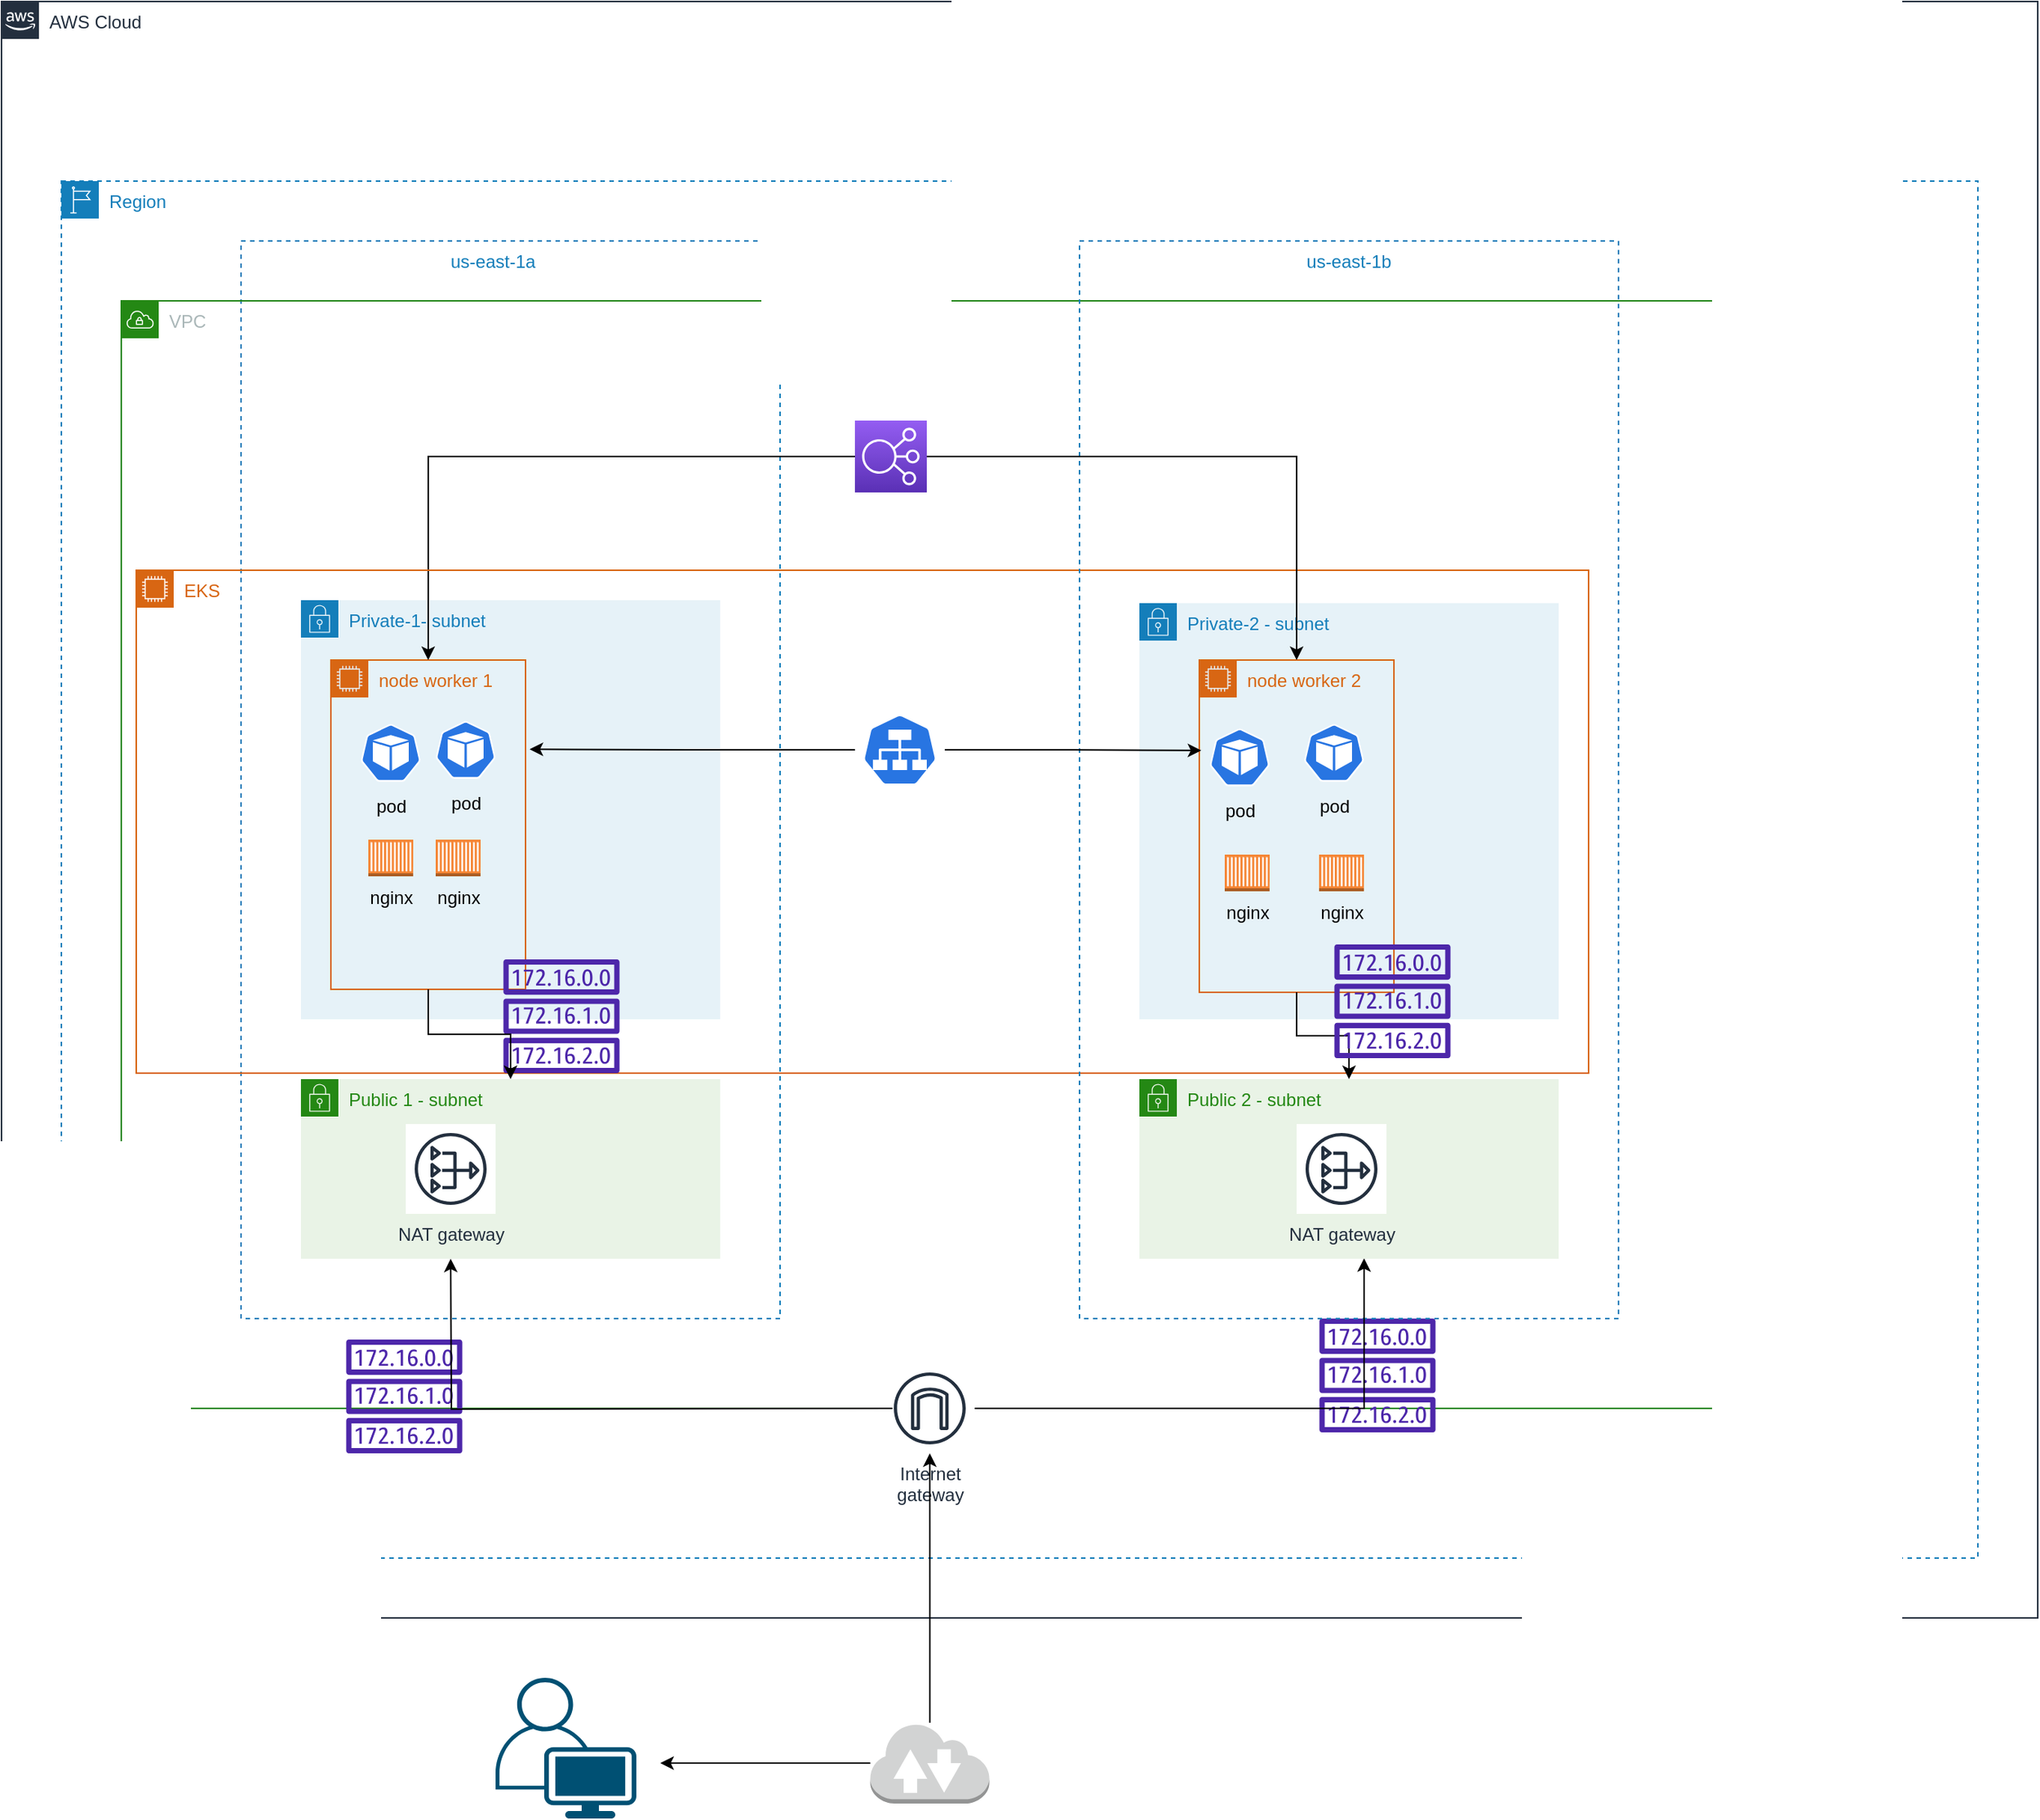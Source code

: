 <mxfile version="21.6.5" type="device">
  <diagram name="Página-1" id="lAUPF_eYJD9s_3QSneo4">
    <mxGraphModel dx="1529" dy="781" grid="1" gridSize="10" guides="1" tooltips="1" connect="1" arrows="1" fold="1" page="1" pageScale="1" pageWidth="827" pageHeight="1169" math="0" shadow="0">
      <root>
        <mxCell id="0" />
        <mxCell id="1" parent="0" />
        <mxCell id="80N_cRb_uYNAviKP2pO8-1" value="AWS Cloud" style="points=[[0,0],[0.25,0],[0.5,0],[0.75,0],[1,0],[1,0.25],[1,0.5],[1,0.75],[1,1],[0.75,1],[0.5,1],[0.25,1],[0,1],[0,0.75],[0,0.5],[0,0.25]];outlineConnect=0;gradientColor=none;html=1;whiteSpace=wrap;fontSize=12;fontStyle=0;container=1;pointerEvents=0;collapsible=0;recursiveResize=0;shape=mxgraph.aws4.group;grIcon=mxgraph.aws4.group_aws_cloud_alt;strokeColor=#232F3E;fillColor=none;verticalAlign=top;align=left;spacingLeft=30;fontColor=#232F3E;dashed=0;" parent="1" vertex="1">
          <mxGeometry x="40" y="40" width="1360" height="1080" as="geometry" />
        </mxCell>
        <mxCell id="80N_cRb_uYNAviKP2pO8-4" value="Region" style="points=[[0,0],[0.25,0],[0.5,0],[0.75,0],[1,0],[1,0.25],[1,0.5],[1,0.75],[1,1],[0.75,1],[0.5,1],[0.25,1],[0,1],[0,0.75],[0,0.5],[0,0.25]];outlineConnect=0;gradientColor=none;html=1;whiteSpace=wrap;fontSize=12;fontStyle=0;container=1;pointerEvents=0;collapsible=0;recursiveResize=0;shape=mxgraph.aws4.group;grIcon=mxgraph.aws4.group_region;strokeColor=#147EBA;fillColor=none;verticalAlign=top;align=left;spacingLeft=30;fontColor=#147EBA;dashed=1;" parent="80N_cRb_uYNAviKP2pO8-1" vertex="1">
          <mxGeometry x="40" y="120" width="1280" height="920" as="geometry" />
        </mxCell>
        <mxCell id="80N_cRb_uYNAviKP2pO8-5" value="us-east-1a&lt;span style=&quot;white-space: pre;&quot;&gt;&#x9;&lt;/span&gt;" style="fillColor=none;strokeColor=#147EBA;dashed=1;verticalAlign=top;fontStyle=0;fontColor=#147EBA;whiteSpace=wrap;html=1;" parent="80N_cRb_uYNAviKP2pO8-4" vertex="1">
          <mxGeometry x="120" y="40" width="360" height="720" as="geometry" />
        </mxCell>
        <mxCell id="80N_cRb_uYNAviKP2pO8-2" value="VPC" style="points=[[0,0],[0.25,0],[0.5,0],[0.75,0],[1,0],[1,0.25],[1,0.5],[1,0.75],[1,1],[0.75,1],[0.5,1],[0.25,1],[0,1],[0,0.75],[0,0.5],[0,0.25]];outlineConnect=0;gradientColor=none;html=1;whiteSpace=wrap;fontSize=12;fontStyle=0;container=1;pointerEvents=0;collapsible=0;recursiveResize=0;shape=mxgraph.aws4.group;grIcon=mxgraph.aws4.group_vpc;strokeColor=#248814;fillColor=none;verticalAlign=top;align=left;spacingLeft=30;fontColor=#AAB7B8;dashed=0;" parent="80N_cRb_uYNAviKP2pO8-4" vertex="1">
          <mxGeometry x="40" y="80" width="1150" height="740" as="geometry" />
        </mxCell>
        <mxCell id="4S3UJQU2cWQskrLxN0cE-4" value="Private-1- subnet" style="points=[[0,0],[0.25,0],[0.5,0],[0.75,0],[1,0],[1,0.25],[1,0.5],[1,0.75],[1,1],[0.75,1],[0.5,1],[0.25,1],[0,1],[0,0.75],[0,0.5],[0,0.25]];outlineConnect=0;gradientColor=none;html=1;whiteSpace=wrap;fontSize=12;fontStyle=0;container=1;pointerEvents=0;collapsible=0;recursiveResize=0;shape=mxgraph.aws4.group;grIcon=mxgraph.aws4.group_security_group;grStroke=0;strokeColor=#147EBA;fillColor=#E6F2F8;verticalAlign=top;align=left;spacingLeft=30;fontColor=#147EBA;dashed=0;" vertex="1" parent="80N_cRb_uYNAviKP2pO8-2">
          <mxGeometry x="120" y="200" width="280" height="280" as="geometry" />
        </mxCell>
        <mxCell id="4S3UJQU2cWQskrLxN0cE-6" value="node worker 1" style="points=[[0,0],[0.25,0],[0.5,0],[0.75,0],[1,0],[1,0.25],[1,0.5],[1,0.75],[1,1],[0.75,1],[0.5,1],[0.25,1],[0,1],[0,0.75],[0,0.5],[0,0.25]];outlineConnect=0;gradientColor=none;html=1;whiteSpace=wrap;fontSize=12;fontStyle=0;container=1;pointerEvents=0;collapsible=0;recursiveResize=0;shape=mxgraph.aws4.group;grIcon=mxgraph.aws4.group_ec2_instance_contents;strokeColor=#D86613;fillColor=none;verticalAlign=top;align=left;spacingLeft=30;fontColor=#D86613;dashed=0;" vertex="1" parent="4S3UJQU2cWQskrLxN0cE-4">
          <mxGeometry x="20" y="40" width="130" height="220" as="geometry" />
        </mxCell>
        <mxCell id="4S3UJQU2cWQskrLxN0cE-9" value="pod" style="sketch=0;html=1;dashed=0;whitespace=wrap;fillColor=#2875E2;strokeColor=#ffffff;points=[[0.005,0.63,0],[0.1,0.2,0],[0.9,0.2,0],[0.5,0,0],[0.995,0.63,0],[0.72,0.99,0],[0.5,1,0],[0.28,0.99,0]];verticalLabelPosition=bottom;align=center;verticalAlign=top;shape=mxgraph.kubernetes.icon;prIcon=pod" vertex="1" parent="4S3UJQU2cWQskrLxN0cE-6">
          <mxGeometry x="70" y="38" width="40" height="44" as="geometry" />
        </mxCell>
        <mxCell id="4S3UJQU2cWQskrLxN0cE-17" value="nginx" style="outlineConnect=0;dashed=0;verticalLabelPosition=bottom;verticalAlign=top;align=center;html=1;shape=mxgraph.aws3.ec2_compute_container;fillColor=#F58534;gradientColor=none;" vertex="1" parent="4S3UJQU2cWQskrLxN0cE-6">
          <mxGeometry x="70" y="120" width="30" height="24.5" as="geometry" />
        </mxCell>
        <mxCell id="4S3UJQU2cWQskrLxN0cE-26" style="edgeStyle=orthogonalEdgeStyle;rounded=0;orthogonalLoop=1;jettySize=auto;html=1;entryX=1.021;entryY=0.271;entryDx=0;entryDy=0;entryPerimeter=0;" edge="1" parent="80N_cRb_uYNAviKP2pO8-2" source="4S3UJQU2cWQskrLxN0cE-13" target="4S3UJQU2cWQskrLxN0cE-6">
          <mxGeometry relative="1" as="geometry" />
        </mxCell>
        <mxCell id="4S3UJQU2cWQskrLxN0cE-13" value="" style="sketch=0;html=1;dashed=0;whitespace=wrap;fillColor=#2875E2;strokeColor=#ffffff;points=[[0.005,0.63,0],[0.1,0.2,0],[0.9,0.2,0],[0.5,0,0],[0.995,0.63,0],[0.72,0.99,0],[0.5,1,0],[0.28,0.99,0]];verticalLabelPosition=bottom;align=center;verticalAlign=top;shape=mxgraph.kubernetes.icon;prIcon=svc" vertex="1" parent="80N_cRb_uYNAviKP2pO8-2">
          <mxGeometry x="490" y="276" width="60" height="48" as="geometry" />
        </mxCell>
        <mxCell id="4S3UJQU2cWQskrLxN0cE-28" style="edgeStyle=orthogonalEdgeStyle;rounded=0;orthogonalLoop=1;jettySize=auto;html=1;entryX=0.5;entryY=0;entryDx=0;entryDy=0;" edge="1" parent="80N_cRb_uYNAviKP2pO8-2" source="4S3UJQU2cWQskrLxN0cE-1" target="4S3UJQU2cWQskrLxN0cE-6">
          <mxGeometry relative="1" as="geometry" />
        </mxCell>
        <mxCell id="4S3UJQU2cWQskrLxN0cE-1" value="" style="sketch=0;points=[[0,0,0],[0.25,0,0],[0.5,0,0],[0.75,0,0],[1,0,0],[0,1,0],[0.25,1,0],[0.5,1,0],[0.75,1,0],[1,1,0],[0,0.25,0],[0,0.5,0],[0,0.75,0],[1,0.25,0],[1,0.5,0],[1,0.75,0]];outlineConnect=0;fontColor=#232F3E;gradientColor=#945DF2;gradientDirection=north;fillColor=#5A30B5;strokeColor=#ffffff;dashed=0;verticalLabelPosition=bottom;verticalAlign=top;align=center;html=1;fontSize=12;fontStyle=0;aspect=fixed;shape=mxgraph.aws4.resourceIcon;resIcon=mxgraph.aws4.elastic_load_balancing;" vertex="1" parent="80N_cRb_uYNAviKP2pO8-2">
          <mxGeometry x="490" y="80" width="48" height="48" as="geometry" />
        </mxCell>
        <mxCell id="4S3UJQU2cWQskrLxN0cE-31" value="Public 1 - subnet" style="points=[[0,0],[0.25,0],[0.5,0],[0.75,0],[1,0],[1,0.25],[1,0.5],[1,0.75],[1,1],[0.75,1],[0.5,1],[0.25,1],[0,1],[0,0.75],[0,0.5],[0,0.25]];outlineConnect=0;gradientColor=none;html=1;whiteSpace=wrap;fontSize=12;fontStyle=0;container=1;pointerEvents=0;collapsible=0;recursiveResize=0;shape=mxgraph.aws4.group;grIcon=mxgraph.aws4.group_security_group;grStroke=0;strokeColor=#248814;fillColor=#E9F3E6;verticalAlign=top;align=left;spacingLeft=30;fontColor=#248814;dashed=0;" vertex="1" parent="80N_cRb_uYNAviKP2pO8-2">
          <mxGeometry x="120" y="520" width="280" height="120" as="geometry" />
        </mxCell>
        <mxCell id="4S3UJQU2cWQskrLxN0cE-38" value="EKS" style="points=[[0,0],[0.25,0],[0.5,0],[0.75,0],[1,0],[1,0.25],[1,0.5],[1,0.75],[1,1],[0.75,1],[0.5,1],[0.25,1],[0,1],[0,0.75],[0,0.5],[0,0.25]];outlineConnect=0;gradientColor=none;html=1;whiteSpace=wrap;fontSize=12;fontStyle=0;container=1;pointerEvents=0;collapsible=0;recursiveResize=0;shape=mxgraph.aws4.group;grIcon=mxgraph.aws4.group_ec2_instance_contents;strokeColor=#D86613;fillColor=none;verticalAlign=top;align=left;spacingLeft=30;fontColor=#D86613;dashed=0;" vertex="1" parent="80N_cRb_uYNAviKP2pO8-2">
          <mxGeometry x="10" y="180" width="970" height="336" as="geometry" />
        </mxCell>
        <mxCell id="4S3UJQU2cWQskrLxN0cE-52" value="" style="sketch=0;outlineConnect=0;fontColor=#232F3E;gradientColor=none;fillColor=#4D27AA;strokeColor=none;dashed=0;verticalLabelPosition=bottom;verticalAlign=top;align=center;html=1;fontSize=12;fontStyle=0;aspect=fixed;pointerEvents=1;shape=mxgraph.aws4.route_table;" vertex="1" parent="4S3UJQU2cWQskrLxN0cE-38">
          <mxGeometry x="245" y="260" width="78" height="76" as="geometry" />
        </mxCell>
        <mxCell id="4S3UJQU2cWQskrLxN0cE-49" style="edgeStyle=orthogonalEdgeStyle;rounded=0;orthogonalLoop=1;jettySize=auto;html=1;" edge="1" parent="80N_cRb_uYNAviKP2pO8-2" source="4S3UJQU2cWQskrLxN0cE-6" target="4S3UJQU2cWQskrLxN0cE-31">
          <mxGeometry relative="1" as="geometry" />
        </mxCell>
        <mxCell id="4S3UJQU2cWQskrLxN0cE-50" value="" style="sketch=0;outlineConnect=0;fontColor=#232F3E;gradientColor=none;fillColor=#4D27AA;strokeColor=none;dashed=0;verticalLabelPosition=bottom;verticalAlign=top;align=center;html=1;fontSize=12;fontStyle=0;aspect=fixed;pointerEvents=1;shape=mxgraph.aws4.route_table;" vertex="1" parent="80N_cRb_uYNAviKP2pO8-2">
          <mxGeometry x="150" y="694" width="78" height="76" as="geometry" />
        </mxCell>
        <mxCell id="4S3UJQU2cWQskrLxN0cE-51" value="" style="sketch=0;outlineConnect=0;fontColor=#232F3E;gradientColor=none;fillColor=#4D27AA;strokeColor=none;dashed=0;verticalLabelPosition=bottom;verticalAlign=top;align=center;html=1;fontSize=12;fontStyle=0;aspect=fixed;pointerEvents=1;shape=mxgraph.aws4.route_table;" vertex="1" parent="80N_cRb_uYNAviKP2pO8-2">
          <mxGeometry x="800" y="680" width="78" height="76" as="geometry" />
        </mxCell>
        <mxCell id="4S3UJQU2cWQskrLxN0cE-30" value="Internet&#xa;gateway" style="sketch=0;outlineConnect=0;fontColor=#232F3E;gradientColor=none;strokeColor=#232F3E;fillColor=#ffffff;dashed=0;verticalLabelPosition=bottom;verticalAlign=top;align=center;html=1;fontSize=12;fontStyle=0;aspect=fixed;shape=mxgraph.aws4.resourceIcon;resIcon=mxgraph.aws4.internet_gateway;" vertex="1" parent="80N_cRb_uYNAviKP2pO8-2">
          <mxGeometry x="510" y="710" width="60" height="60" as="geometry" />
        </mxCell>
        <mxCell id="kObWodUmzE2k-lREK8aw-1" value="us-east-1b" style="fillColor=none;strokeColor=#147EBA;dashed=1;verticalAlign=top;fontStyle=0;fontColor=#147EBA;whiteSpace=wrap;html=1;" parent="80N_cRb_uYNAviKP2pO8-4" vertex="1">
          <mxGeometry x="680" y="40" width="360" height="720" as="geometry" />
        </mxCell>
        <mxCell id="4S3UJQU2cWQskrLxN0cE-3" value="Private-2 - subnet" style="points=[[0,0],[0.25,0],[0.5,0],[0.75,0],[1,0],[1,0.25],[1,0.5],[1,0.75],[1,1],[0.75,1],[0.5,1],[0.25,1],[0,1],[0,0.75],[0,0.5],[0,0.25]];outlineConnect=0;gradientColor=none;html=1;whiteSpace=wrap;fontSize=12;fontStyle=0;container=1;pointerEvents=0;collapsible=0;recursiveResize=0;shape=mxgraph.aws4.group;grIcon=mxgraph.aws4.group_security_group;grStroke=0;strokeColor=#147EBA;fillColor=#E6F2F8;verticalAlign=top;align=left;spacingLeft=30;fontColor=#147EBA;dashed=0;" vertex="1" parent="80N_cRb_uYNAviKP2pO8-4">
          <mxGeometry x="720" y="282" width="280" height="278" as="geometry" />
        </mxCell>
        <mxCell id="4S3UJQU2cWQskrLxN0cE-7" value="node worker 2" style="points=[[0,0],[0.25,0],[0.5,0],[0.75,0],[1,0],[1,0.25],[1,0.5],[1,0.75],[1,1],[0.75,1],[0.5,1],[0.25,1],[0,1],[0,0.75],[0,0.5],[0,0.25]];outlineConnect=0;gradientColor=none;html=1;whiteSpace=wrap;fontSize=12;fontStyle=0;container=1;pointerEvents=0;collapsible=0;recursiveResize=0;shape=mxgraph.aws4.group;grIcon=mxgraph.aws4.group_ec2_instance_contents;strokeColor=#D86613;fillColor=none;verticalAlign=top;align=left;spacingLeft=30;fontColor=#D86613;dashed=0;" vertex="1" parent="4S3UJQU2cWQskrLxN0cE-3">
          <mxGeometry x="40" y="38" width="130" height="222" as="geometry" />
        </mxCell>
        <mxCell id="4S3UJQU2cWQskrLxN0cE-11" value="pod&lt;br&gt;" style="sketch=0;html=1;dashed=0;whitespace=wrap;fillColor=#2875E2;strokeColor=#ffffff;points=[[0.005,0.63,0],[0.1,0.2,0],[0.9,0.2,0],[0.5,0,0],[0.995,0.63,0],[0.72,0.99,0],[0.5,1,0],[0.28,0.99,0]];verticalLabelPosition=bottom;align=center;verticalAlign=top;shape=mxgraph.kubernetes.icon;prIcon=pod" vertex="1" parent="4S3UJQU2cWQskrLxN0cE-7">
          <mxGeometry x="7" y="43" width="40" height="44" as="geometry" />
        </mxCell>
        <mxCell id="4S3UJQU2cWQskrLxN0cE-18" value="nginx" style="outlineConnect=0;dashed=0;verticalLabelPosition=bottom;verticalAlign=top;align=center;html=1;shape=mxgraph.aws3.ec2_compute_container;fillColor=#F58534;gradientColor=none;" vertex="1" parent="4S3UJQU2cWQskrLxN0cE-7">
          <mxGeometry x="17" y="130" width="30" height="24.5" as="geometry" />
        </mxCell>
        <mxCell id="4S3UJQU2cWQskrLxN0cE-10" value="pod" style="sketch=0;html=1;dashed=0;whitespace=wrap;fillColor=#2875E2;strokeColor=#ffffff;points=[[0.005,0.63,0],[0.1,0.2,0],[0.9,0.2,0],[0.5,0,0],[0.995,0.63,0],[0.72,0.99,0],[0.5,1,0],[0.28,0.99,0]];verticalLabelPosition=bottom;align=center;verticalAlign=top;shape=mxgraph.kubernetes.icon;prIcon=pod" vertex="1" parent="80N_cRb_uYNAviKP2pO8-4">
          <mxGeometry x="200" y="360" width="40" height="44" as="geometry" />
        </mxCell>
        <mxCell id="4S3UJQU2cWQskrLxN0cE-12" value="pod&lt;br&gt;" style="sketch=0;html=1;dashed=0;whitespace=wrap;fillColor=#2875E2;strokeColor=#ffffff;points=[[0.005,0.63,0],[0.1,0.2,0],[0.9,0.2,0],[0.5,0,0],[0.995,0.63,0],[0.72,0.99,0],[0.5,1,0],[0.28,0.99,0]];verticalLabelPosition=bottom;align=center;verticalAlign=top;shape=mxgraph.kubernetes.icon;prIcon=pod" vertex="1" parent="80N_cRb_uYNAviKP2pO8-4">
          <mxGeometry x="830" y="360" width="40" height="44" as="geometry" />
        </mxCell>
        <mxCell id="4S3UJQU2cWQskrLxN0cE-14" value="nginx" style="outlineConnect=0;dashed=0;verticalLabelPosition=bottom;verticalAlign=top;align=center;html=1;shape=mxgraph.aws3.ec2_compute_container;fillColor=#F58534;gradientColor=none;" vertex="1" parent="80N_cRb_uYNAviKP2pO8-4">
          <mxGeometry x="205" y="440" width="30" height="24.5" as="geometry" />
        </mxCell>
        <mxCell id="4S3UJQU2cWQskrLxN0cE-19" value="nginx" style="outlineConnect=0;dashed=0;verticalLabelPosition=bottom;verticalAlign=top;align=center;html=1;shape=mxgraph.aws3.ec2_compute_container;fillColor=#F58534;gradientColor=none;" vertex="1" parent="80N_cRb_uYNAviKP2pO8-4">
          <mxGeometry x="840" y="450" width="30" height="24.5" as="geometry" />
        </mxCell>
        <mxCell id="4S3UJQU2cWQskrLxN0cE-27" style="edgeStyle=orthogonalEdgeStyle;rounded=0;orthogonalLoop=1;jettySize=auto;html=1;entryX=0.01;entryY=0.272;entryDx=0;entryDy=0;entryPerimeter=0;" edge="1" parent="80N_cRb_uYNAviKP2pO8-4" source="4S3UJQU2cWQskrLxN0cE-13" target="4S3UJQU2cWQskrLxN0cE-7">
          <mxGeometry relative="1" as="geometry" />
        </mxCell>
        <mxCell id="4S3UJQU2cWQskrLxN0cE-29" style="edgeStyle=orthogonalEdgeStyle;rounded=0;orthogonalLoop=1;jettySize=auto;html=1;entryX=0.5;entryY=0;entryDx=0;entryDy=0;" edge="1" parent="80N_cRb_uYNAviKP2pO8-4" source="4S3UJQU2cWQskrLxN0cE-1" target="4S3UJQU2cWQskrLxN0cE-7">
          <mxGeometry relative="1" as="geometry" />
        </mxCell>
        <mxCell id="4S3UJQU2cWQskrLxN0cE-36" style="edgeStyle=orthogonalEdgeStyle;rounded=0;orthogonalLoop=1;jettySize=auto;html=1;" edge="1" parent="80N_cRb_uYNAviKP2pO8-4">
          <mxGeometry relative="1" as="geometry">
            <mxPoint x="555" y="820.003" as="sourcePoint" />
            <mxPoint x="260" y="719.95" as="targetPoint" />
          </mxGeometry>
        </mxCell>
        <mxCell id="4S3UJQU2cWQskrLxN0cE-42" style="edgeStyle=orthogonalEdgeStyle;rounded=0;orthogonalLoop=1;jettySize=auto;html=1;entryX=0.528;entryY=0.944;entryDx=0;entryDy=0;entryPerimeter=0;" edge="1" parent="80N_cRb_uYNAviKP2pO8-4" source="4S3UJQU2cWQskrLxN0cE-30" target="kObWodUmzE2k-lREK8aw-1">
          <mxGeometry relative="1" as="geometry" />
        </mxCell>
        <mxCell id="4S3UJQU2cWQskrLxN0cE-32" value="Public 2 - subnet" style="points=[[0,0],[0.25,0],[0.5,0],[0.75,0],[1,0],[1,0.25],[1,0.5],[1,0.75],[1,1],[0.75,1],[0.5,1],[0.25,1],[0,1],[0,0.75],[0,0.5],[0,0.25]];outlineConnect=0;gradientColor=none;html=1;whiteSpace=wrap;fontSize=12;fontStyle=0;container=1;pointerEvents=0;collapsible=0;recursiveResize=0;shape=mxgraph.aws4.group;grIcon=mxgraph.aws4.group_security_group;grStroke=0;strokeColor=#248814;fillColor=#E9F3E6;verticalAlign=top;align=left;spacingLeft=30;fontColor=#248814;dashed=0;" vertex="1" parent="80N_cRb_uYNAviKP2pO8-4">
          <mxGeometry x="720" y="600" width="280" height="120" as="geometry" />
        </mxCell>
        <mxCell id="4S3UJQU2cWQskrLxN0cE-34" value="NAT gateway" style="sketch=0;outlineConnect=0;fontColor=#232F3E;gradientColor=none;strokeColor=#232F3E;fillColor=#ffffff;dashed=0;verticalLabelPosition=bottom;verticalAlign=top;align=center;html=1;fontSize=12;fontStyle=0;aspect=fixed;shape=mxgraph.aws4.resourceIcon;resIcon=mxgraph.aws4.nat_gateway;" vertex="1" parent="4S3UJQU2cWQskrLxN0cE-32">
          <mxGeometry x="105" y="30" width="60" height="60" as="geometry" />
        </mxCell>
        <mxCell id="4S3UJQU2cWQskrLxN0cE-33" value="NAT gateway" style="sketch=0;outlineConnect=0;fontColor=#232F3E;gradientColor=none;strokeColor=#232F3E;fillColor=#ffffff;dashed=0;verticalLabelPosition=bottom;verticalAlign=top;align=center;html=1;fontSize=12;fontStyle=0;aspect=fixed;shape=mxgraph.aws4.resourceIcon;resIcon=mxgraph.aws4.nat_gateway;" vertex="1" parent="80N_cRb_uYNAviKP2pO8-4">
          <mxGeometry x="230" y="630" width="60" height="60" as="geometry" />
        </mxCell>
        <mxCell id="4S3UJQU2cWQskrLxN0cE-48" style="edgeStyle=orthogonalEdgeStyle;rounded=0;orthogonalLoop=1;jettySize=auto;html=1;" edge="1" parent="80N_cRb_uYNAviKP2pO8-4" source="4S3UJQU2cWQskrLxN0cE-7" target="4S3UJQU2cWQskrLxN0cE-32">
          <mxGeometry relative="1" as="geometry" />
        </mxCell>
        <mxCell id="4S3UJQU2cWQskrLxN0cE-53" value="" style="sketch=0;outlineConnect=0;fontColor=#232F3E;gradientColor=none;fillColor=#4D27AA;strokeColor=none;dashed=0;verticalLabelPosition=bottom;verticalAlign=top;align=center;html=1;fontSize=12;fontStyle=0;aspect=fixed;pointerEvents=1;shape=mxgraph.aws4.route_table;" vertex="1" parent="80N_cRb_uYNAviKP2pO8-4">
          <mxGeometry x="850" y="510" width="78" height="76" as="geometry" />
        </mxCell>
        <mxCell id="4S3UJQU2cWQskrLxN0cE-59" style="edgeStyle=orthogonalEdgeStyle;rounded=0;orthogonalLoop=1;jettySize=auto;html=1;" edge="1" parent="1" source="4S3UJQU2cWQskrLxN0cE-57" target="4S3UJQU2cWQskrLxN0cE-30">
          <mxGeometry relative="1" as="geometry" />
        </mxCell>
        <mxCell id="4S3UJQU2cWQskrLxN0cE-62" style="edgeStyle=orthogonalEdgeStyle;rounded=0;orthogonalLoop=1;jettySize=auto;html=1;" edge="1" parent="1" source="4S3UJQU2cWQskrLxN0cE-57">
          <mxGeometry relative="1" as="geometry">
            <mxPoint x="480" y="1217" as="targetPoint" />
          </mxGeometry>
        </mxCell>
        <mxCell id="4S3UJQU2cWQskrLxN0cE-57" value="" style="outlineConnect=0;dashed=0;verticalLabelPosition=bottom;verticalAlign=top;align=center;html=1;shape=mxgraph.aws3.internet_2;fillColor=#D2D3D3;gradientColor=none;" vertex="1" parent="1">
          <mxGeometry x="620.25" y="1190" width="79.5" height="54" as="geometry" />
        </mxCell>
        <mxCell id="4S3UJQU2cWQskrLxN0cE-58" value="" style="points=[[0.35,0,0],[0.98,0.51,0],[1,0.71,0],[0.67,1,0],[0,0.795,0],[0,0.65,0]];verticalLabelPosition=bottom;sketch=0;html=1;verticalAlign=top;aspect=fixed;align=center;pointerEvents=1;shape=mxgraph.cisco19.user;fillColor=#005073;strokeColor=none;" vertex="1" parent="1">
          <mxGeometry x="370" y="1160" width="94" height="94" as="geometry" />
        </mxCell>
      </root>
    </mxGraphModel>
  </diagram>
</mxfile>
